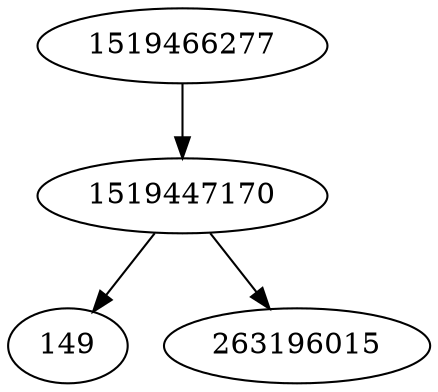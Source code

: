 strict digraph  {
1519447170;
1519466277;
149;
263196015;
1519447170 -> 263196015;
1519447170 -> 149;
1519466277 -> 1519447170;
}
